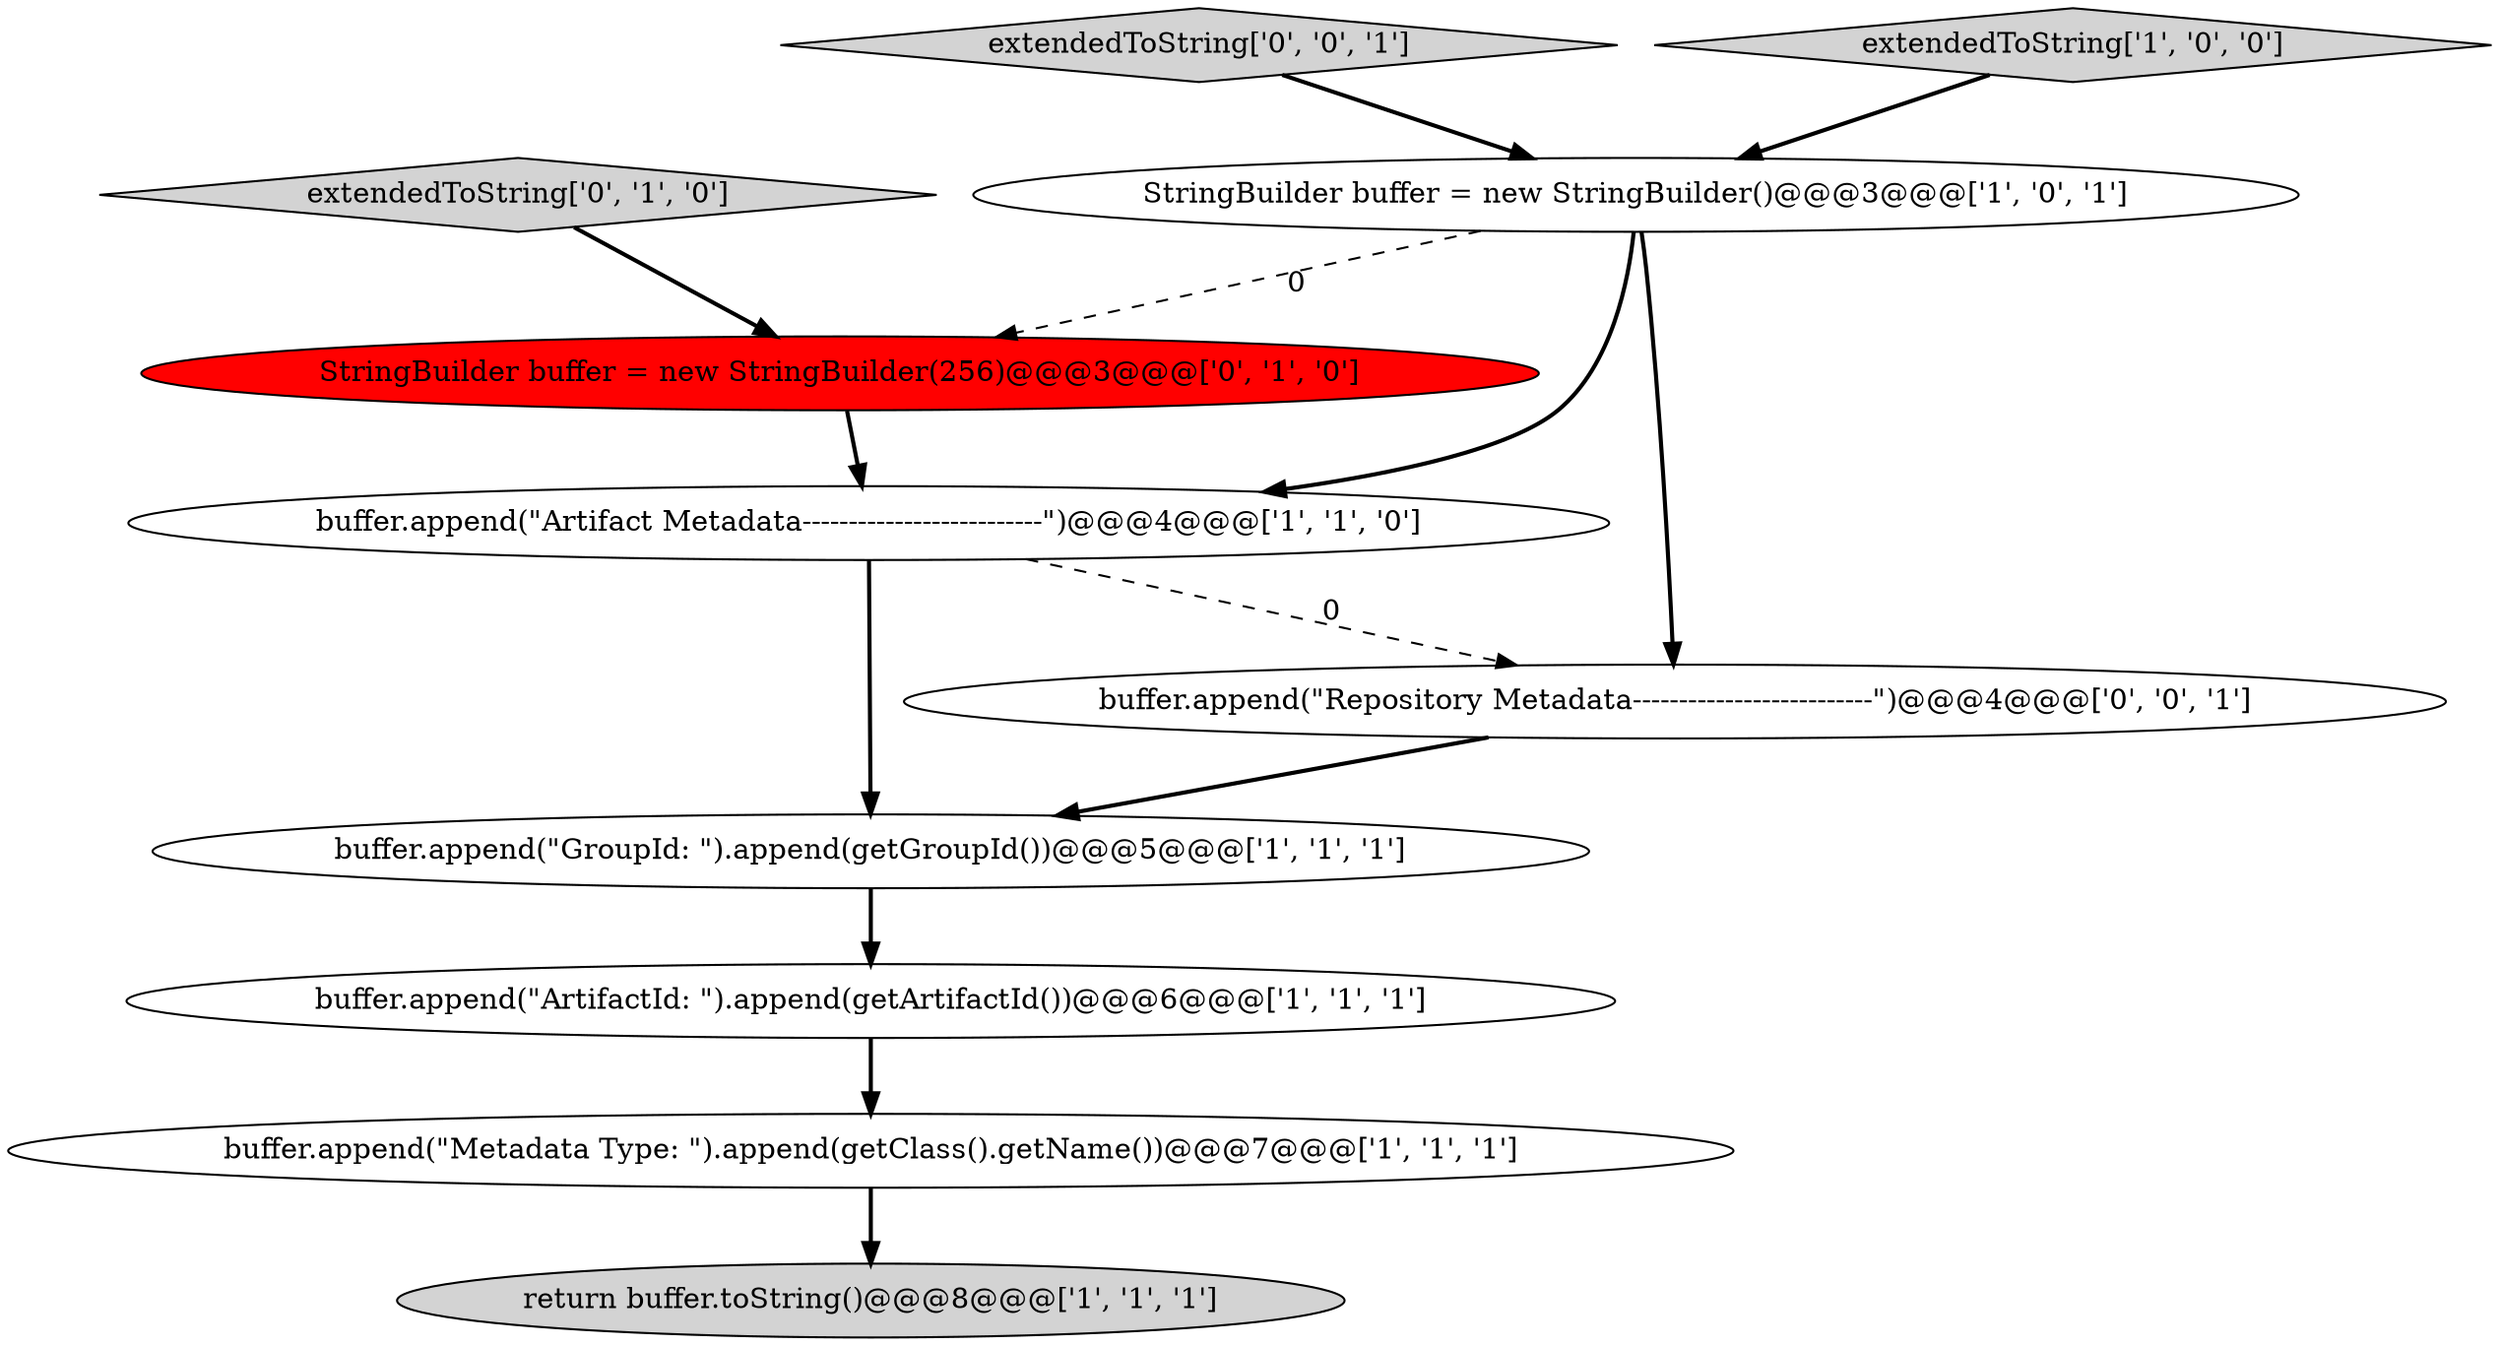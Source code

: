 digraph {
7 [style = filled, label = "StringBuilder buffer = new StringBuilder(256)@@@3@@@['0', '1', '0']", fillcolor = red, shape = ellipse image = "AAA1AAABBB2BBB"];
4 [style = filled, label = "buffer.append(\"Artifact Metadata--------------------------\")@@@4@@@['1', '1', '0']", fillcolor = white, shape = ellipse image = "AAA0AAABBB1BBB"];
8 [style = filled, label = "extendedToString['0', '1', '0']", fillcolor = lightgray, shape = diamond image = "AAA0AAABBB2BBB"];
10 [style = filled, label = "extendedToString['0', '0', '1']", fillcolor = lightgray, shape = diamond image = "AAA0AAABBB3BBB"];
6 [style = filled, label = "return buffer.toString()@@@8@@@['1', '1', '1']", fillcolor = lightgray, shape = ellipse image = "AAA0AAABBB1BBB"];
0 [style = filled, label = "buffer.append(\"Metadata Type: \").append(getClass().getName())@@@7@@@['1', '1', '1']", fillcolor = white, shape = ellipse image = "AAA0AAABBB1BBB"];
5 [style = filled, label = "buffer.append(\"GroupId: \").append(getGroupId())@@@5@@@['1', '1', '1']", fillcolor = white, shape = ellipse image = "AAA0AAABBB1BBB"];
2 [style = filled, label = "buffer.append(\"ArtifactId: \").append(getArtifactId())@@@6@@@['1', '1', '1']", fillcolor = white, shape = ellipse image = "AAA0AAABBB1BBB"];
9 [style = filled, label = "buffer.append(\"Repository Metadata--------------------------\")@@@4@@@['0', '0', '1']", fillcolor = white, shape = ellipse image = "AAA0AAABBB3BBB"];
1 [style = filled, label = "extendedToString['1', '0', '0']", fillcolor = lightgray, shape = diamond image = "AAA0AAABBB1BBB"];
3 [style = filled, label = "StringBuilder buffer = new StringBuilder()@@@3@@@['1', '0', '1']", fillcolor = white, shape = ellipse image = "AAA0AAABBB1BBB"];
1->3 [style = bold, label=""];
3->9 [style = bold, label=""];
9->5 [style = bold, label=""];
4->9 [style = dashed, label="0"];
10->3 [style = bold, label=""];
5->2 [style = bold, label=""];
2->0 [style = bold, label=""];
7->4 [style = bold, label=""];
0->6 [style = bold, label=""];
4->5 [style = bold, label=""];
3->4 [style = bold, label=""];
3->7 [style = dashed, label="0"];
8->7 [style = bold, label=""];
}
